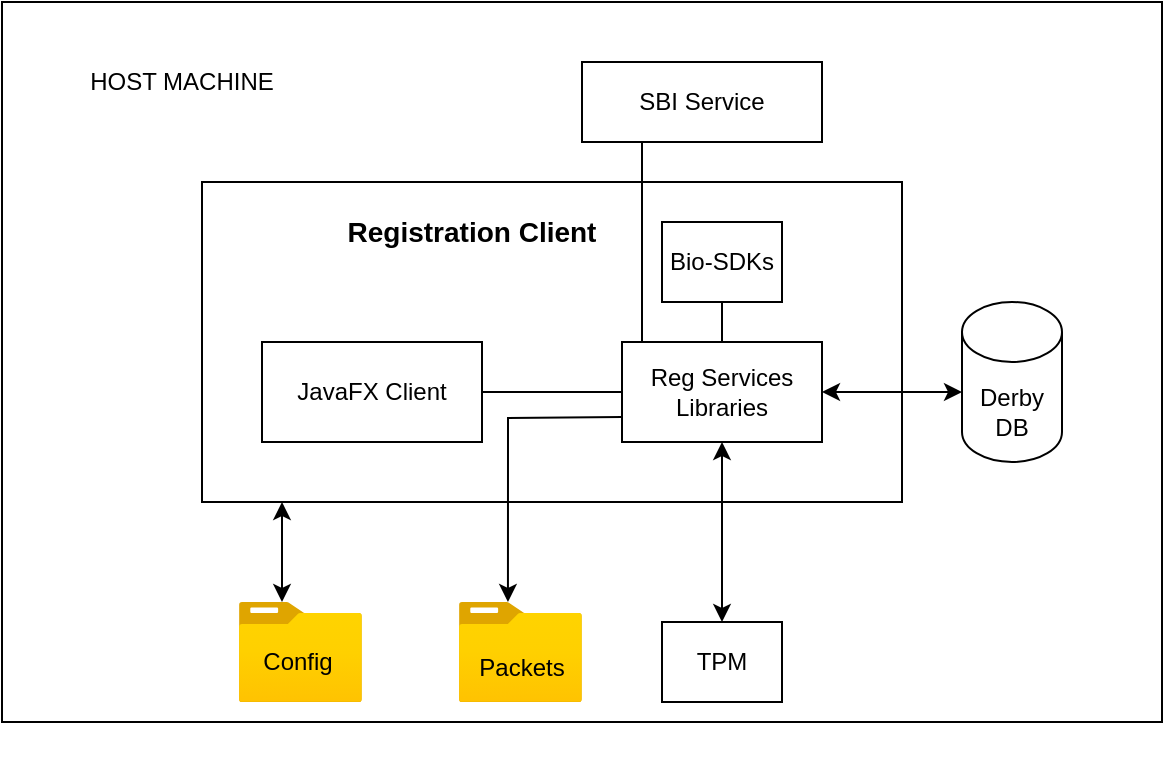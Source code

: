 <mxfile version="16.5.5" type="github">
  <diagram id="poLRrB77zF2vc6yQU2CP" name="Page-1">
    <mxGraphModel dx="774" dy="467" grid="1" gridSize="10" guides="1" tooltips="1" connect="1" arrows="1" fold="1" page="1" pageScale="1" pageWidth="1654" pageHeight="1169" math="0" shadow="0">
      <root>
        <mxCell id="0" />
        <mxCell id="1" parent="0" />
        <mxCell id="HIDdaLj1h3sHS_58LPtQ-2" value="" style="rounded=0;whiteSpace=wrap;html=1;" parent="1" vertex="1">
          <mxGeometry x="140" y="40" width="580" height="360" as="geometry" />
        </mxCell>
        <mxCell id="HIDdaLj1h3sHS_58LPtQ-3" value="" style="rounded=0;whiteSpace=wrap;html=1;" parent="1" vertex="1">
          <mxGeometry x="240" y="130" width="350" height="160" as="geometry" />
        </mxCell>
        <mxCell id="HIDdaLj1h3sHS_58LPtQ-4" value="" style="rounded=0;whiteSpace=wrap;html=1;" parent="1" vertex="1">
          <mxGeometry x="270" y="210" width="110" height="50" as="geometry" />
        </mxCell>
        <mxCell id="HIDdaLj1h3sHS_58LPtQ-5" value="" style="rounded=0;whiteSpace=wrap;html=1;" parent="1" vertex="1">
          <mxGeometry x="450" y="210" width="100" height="50" as="geometry" />
        </mxCell>
        <mxCell id="HIDdaLj1h3sHS_58LPtQ-6" value="JavaFX Client" style="text;html=1;strokeColor=none;fillColor=none;align=center;verticalAlign=middle;whiteSpace=wrap;rounded=0;" parent="1" vertex="1">
          <mxGeometry x="280" y="220" width="90" height="30" as="geometry" />
        </mxCell>
        <mxCell id="HIDdaLj1h3sHS_58LPtQ-7" value="Reg Services&lt;br&gt;Libraries" style="text;html=1;strokeColor=none;fillColor=none;align=center;verticalAlign=middle;whiteSpace=wrap;rounded=0;" parent="1" vertex="1">
          <mxGeometry x="450" y="210" width="100" height="50" as="geometry" />
        </mxCell>
        <mxCell id="HIDdaLj1h3sHS_58LPtQ-9" value="" style="endArrow=none;html=1;rounded=0;entryX=0;entryY=0.5;entryDx=0;entryDy=0;exitX=1;exitY=0.5;exitDx=0;exitDy=0;" parent="1" source="HIDdaLj1h3sHS_58LPtQ-4" target="HIDdaLj1h3sHS_58LPtQ-7" edge="1">
          <mxGeometry width="50" height="50" relative="1" as="geometry">
            <mxPoint x="380" y="190" as="sourcePoint" />
            <mxPoint x="430" y="140" as="targetPoint" />
          </mxGeometry>
        </mxCell>
        <mxCell id="HIDdaLj1h3sHS_58LPtQ-10" value="&lt;b&gt;&lt;font style=&quot;font-size: 14px&quot;&gt;Registration Client&lt;/font&gt;&lt;/b&gt;" style="text;html=1;strokeColor=none;fillColor=none;align=center;verticalAlign=middle;whiteSpace=wrap;rounded=0;" parent="1" vertex="1">
          <mxGeometry x="270" y="120" width="210" height="70" as="geometry" />
        </mxCell>
        <mxCell id="HIDdaLj1h3sHS_58LPtQ-12" value="" style="shape=cylinder3;whiteSpace=wrap;html=1;boundedLbl=1;backgroundOutline=1;size=15;" parent="1" vertex="1">
          <mxGeometry x="620" y="190" width="50" height="80" as="geometry" />
        </mxCell>
        <mxCell id="HIDdaLj1h3sHS_58LPtQ-15" value="Derby DB" style="text;html=1;strokeColor=none;fillColor=none;align=center;verticalAlign=middle;whiteSpace=wrap;rounded=0;" parent="1" vertex="1">
          <mxGeometry x="620" y="230" width="50" height="30" as="geometry" />
        </mxCell>
        <mxCell id="HIDdaLj1h3sHS_58LPtQ-20" value="HOST MACHINE" style="text;html=1;strokeColor=none;fillColor=none;align=center;verticalAlign=middle;whiteSpace=wrap;rounded=0;" parent="1" vertex="1">
          <mxGeometry x="150" y="60" width="160" height="40" as="geometry" />
        </mxCell>
        <mxCell id="HIDdaLj1h3sHS_58LPtQ-21" value="SBI Service" style="rounded=0;whiteSpace=wrap;html=1;" parent="1" vertex="1">
          <mxGeometry x="430" y="70" width="120" height="40" as="geometry" />
        </mxCell>
        <mxCell id="HIDdaLj1h3sHS_58LPtQ-25" value="TPM" style="rounded=0;whiteSpace=wrap;html=1;" parent="1" vertex="1">
          <mxGeometry x="470" y="350" width="60" height="40" as="geometry" />
        </mxCell>
        <mxCell id="HIDdaLj1h3sHS_58LPtQ-33" value="" style="endArrow=classic;startArrow=classic;html=1;rounded=0;entryX=0.5;entryY=1;entryDx=0;entryDy=0;" parent="1" target="HIDdaLj1h3sHS_58LPtQ-7" edge="1">
          <mxGeometry width="50" height="50" relative="1" as="geometry">
            <mxPoint x="500" y="350" as="sourcePoint" />
            <mxPoint x="540" y="240" as="targetPoint" />
          </mxGeometry>
        </mxCell>
        <mxCell id="HIDdaLj1h3sHS_58LPtQ-37" value="" style="aspect=fixed;html=1;points=[];align=center;image;fontSize=12;image=img/lib/azure2/general/Folder_Blank.svg;" parent="1" vertex="1">
          <mxGeometry x="258.39" y="340" width="61.61" height="50" as="geometry" />
        </mxCell>
        <mxCell id="HIDdaLj1h3sHS_58LPtQ-38" value="" style="aspect=fixed;html=1;points=[];align=center;image;fontSize=12;image=img/lib/azure2/general/Folder_Blank.svg;" parent="1" vertex="1">
          <mxGeometry x="368.39" y="340" width="61.61" height="50" as="geometry" />
        </mxCell>
        <mxCell id="HIDdaLj1h3sHS_58LPtQ-39" value="Config" style="text;html=1;strokeColor=none;fillColor=none;align=center;verticalAlign=middle;whiteSpace=wrap;rounded=0;" parent="1" vertex="1">
          <mxGeometry x="258.39" y="310" width="60" height="120" as="geometry" />
        </mxCell>
        <mxCell id="HIDdaLj1h3sHS_58LPtQ-41" value="Packets" style="text;html=1;strokeColor=none;fillColor=none;align=center;verticalAlign=middle;whiteSpace=wrap;rounded=0;" parent="1" vertex="1">
          <mxGeometry x="370" y="360" width="60" height="25" as="geometry" />
        </mxCell>
        <mxCell id="HIDdaLj1h3sHS_58LPtQ-43" value="Bio-SDKs" style="rounded=0;whiteSpace=wrap;html=1;" parent="1" vertex="1">
          <mxGeometry x="470" y="150" width="60" height="40" as="geometry" />
        </mxCell>
        <mxCell id="HIDdaLj1h3sHS_58LPtQ-44" value="" style="endArrow=classic;startArrow=classic;html=1;rounded=0;exitX=1;exitY=0.5;exitDx=0;exitDy=0;" parent="1" source="HIDdaLj1h3sHS_58LPtQ-7" edge="1">
          <mxGeometry width="50" height="50" relative="1" as="geometry">
            <mxPoint x="470" y="190" as="sourcePoint" />
            <mxPoint x="620" y="235" as="targetPoint" />
            <Array as="points" />
          </mxGeometry>
        </mxCell>
        <mxCell id="HIDdaLj1h3sHS_58LPtQ-47" value="" style="endArrow=classic;startArrow=classic;html=1;rounded=0;" parent="1" edge="1">
          <mxGeometry width="50" height="50" relative="1" as="geometry">
            <mxPoint x="280" y="340" as="sourcePoint" />
            <mxPoint x="280" y="290" as="targetPoint" />
            <Array as="points" />
          </mxGeometry>
        </mxCell>
        <mxCell id="HIDdaLj1h3sHS_58LPtQ-49" value="" style="endArrow=classic;html=1;rounded=0;exitX=0;exitY=0.75;exitDx=0;exitDy=0;entryX=0.399;entryY=0;entryDx=0;entryDy=0;entryPerimeter=0;" parent="1" source="HIDdaLj1h3sHS_58LPtQ-7" target="HIDdaLj1h3sHS_58LPtQ-38" edge="1">
          <mxGeometry width="50" height="50" relative="1" as="geometry">
            <mxPoint x="360" y="230" as="sourcePoint" />
            <mxPoint x="410" y="180" as="targetPoint" />
            <Array as="points">
              <mxPoint x="393" y="248" />
            </Array>
          </mxGeometry>
        </mxCell>
        <mxCell id="HIDdaLj1h3sHS_58LPtQ-54" value="" style="endArrow=none;html=1;rounded=0;" parent="1" edge="1">
          <mxGeometry width="50" height="50" relative="1" as="geometry">
            <mxPoint x="460" y="210" as="sourcePoint" />
            <mxPoint x="460" y="110" as="targetPoint" />
          </mxGeometry>
        </mxCell>
        <mxCell id="HIDdaLj1h3sHS_58LPtQ-55" value="" style="endArrow=none;html=1;rounded=0;exitX=0.5;exitY=0;exitDx=0;exitDy=0;" parent="1" source="HIDdaLj1h3sHS_58LPtQ-7" edge="1">
          <mxGeometry width="50" height="50" relative="1" as="geometry">
            <mxPoint x="480" y="230" as="sourcePoint" />
            <mxPoint x="500" y="190" as="targetPoint" />
          </mxGeometry>
        </mxCell>
      </root>
    </mxGraphModel>
  </diagram>
</mxfile>
